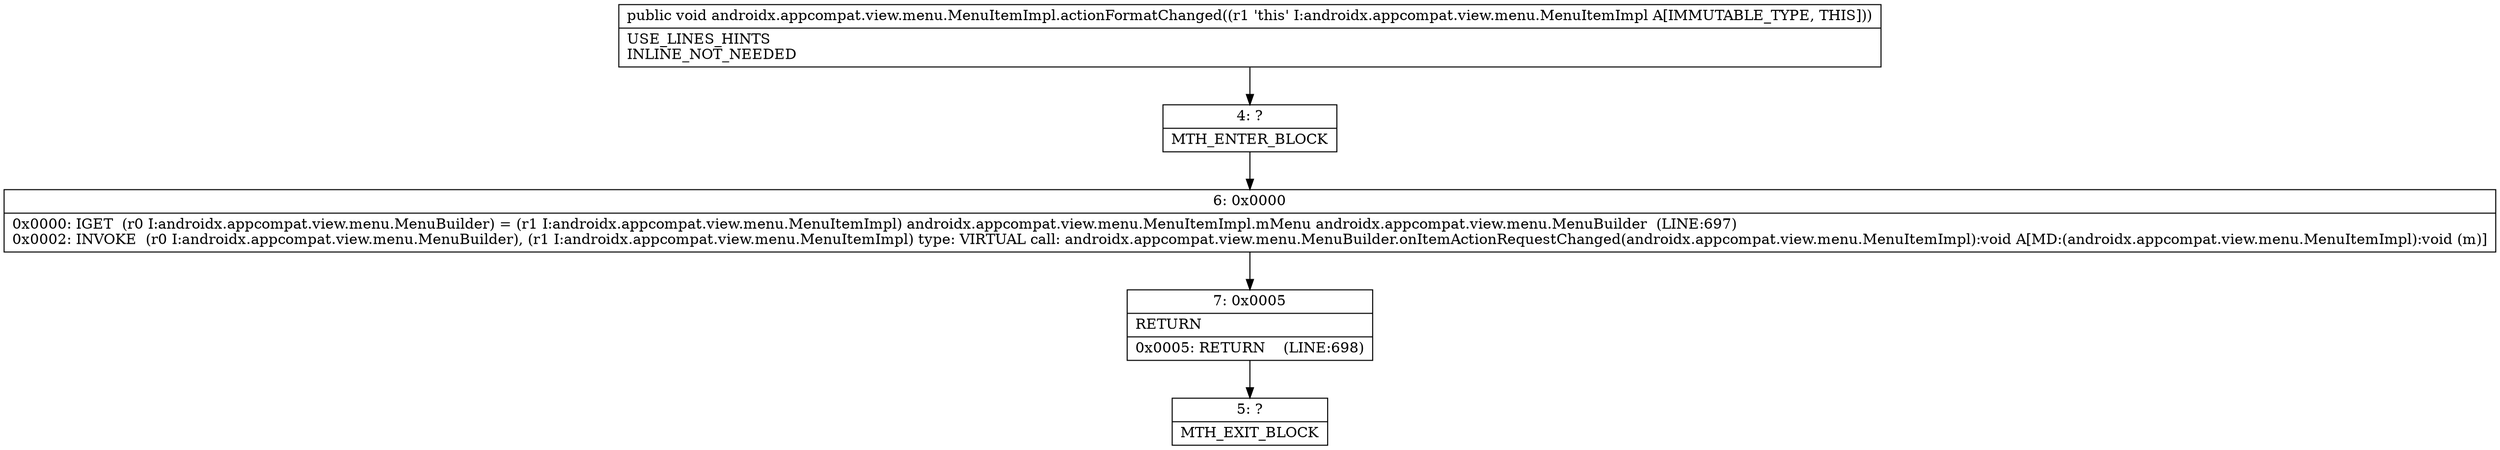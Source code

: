 digraph "CFG forandroidx.appcompat.view.menu.MenuItemImpl.actionFormatChanged()V" {
Node_4 [shape=record,label="{4\:\ ?|MTH_ENTER_BLOCK\l}"];
Node_6 [shape=record,label="{6\:\ 0x0000|0x0000: IGET  (r0 I:androidx.appcompat.view.menu.MenuBuilder) = (r1 I:androidx.appcompat.view.menu.MenuItemImpl) androidx.appcompat.view.menu.MenuItemImpl.mMenu androidx.appcompat.view.menu.MenuBuilder  (LINE:697)\l0x0002: INVOKE  (r0 I:androidx.appcompat.view.menu.MenuBuilder), (r1 I:androidx.appcompat.view.menu.MenuItemImpl) type: VIRTUAL call: androidx.appcompat.view.menu.MenuBuilder.onItemActionRequestChanged(androidx.appcompat.view.menu.MenuItemImpl):void A[MD:(androidx.appcompat.view.menu.MenuItemImpl):void (m)]\l}"];
Node_7 [shape=record,label="{7\:\ 0x0005|RETURN\l|0x0005: RETURN    (LINE:698)\l}"];
Node_5 [shape=record,label="{5\:\ ?|MTH_EXIT_BLOCK\l}"];
MethodNode[shape=record,label="{public void androidx.appcompat.view.menu.MenuItemImpl.actionFormatChanged((r1 'this' I:androidx.appcompat.view.menu.MenuItemImpl A[IMMUTABLE_TYPE, THIS]))  | USE_LINES_HINTS\lINLINE_NOT_NEEDED\l}"];
MethodNode -> Node_4;Node_4 -> Node_6;
Node_6 -> Node_7;
Node_7 -> Node_5;
}

